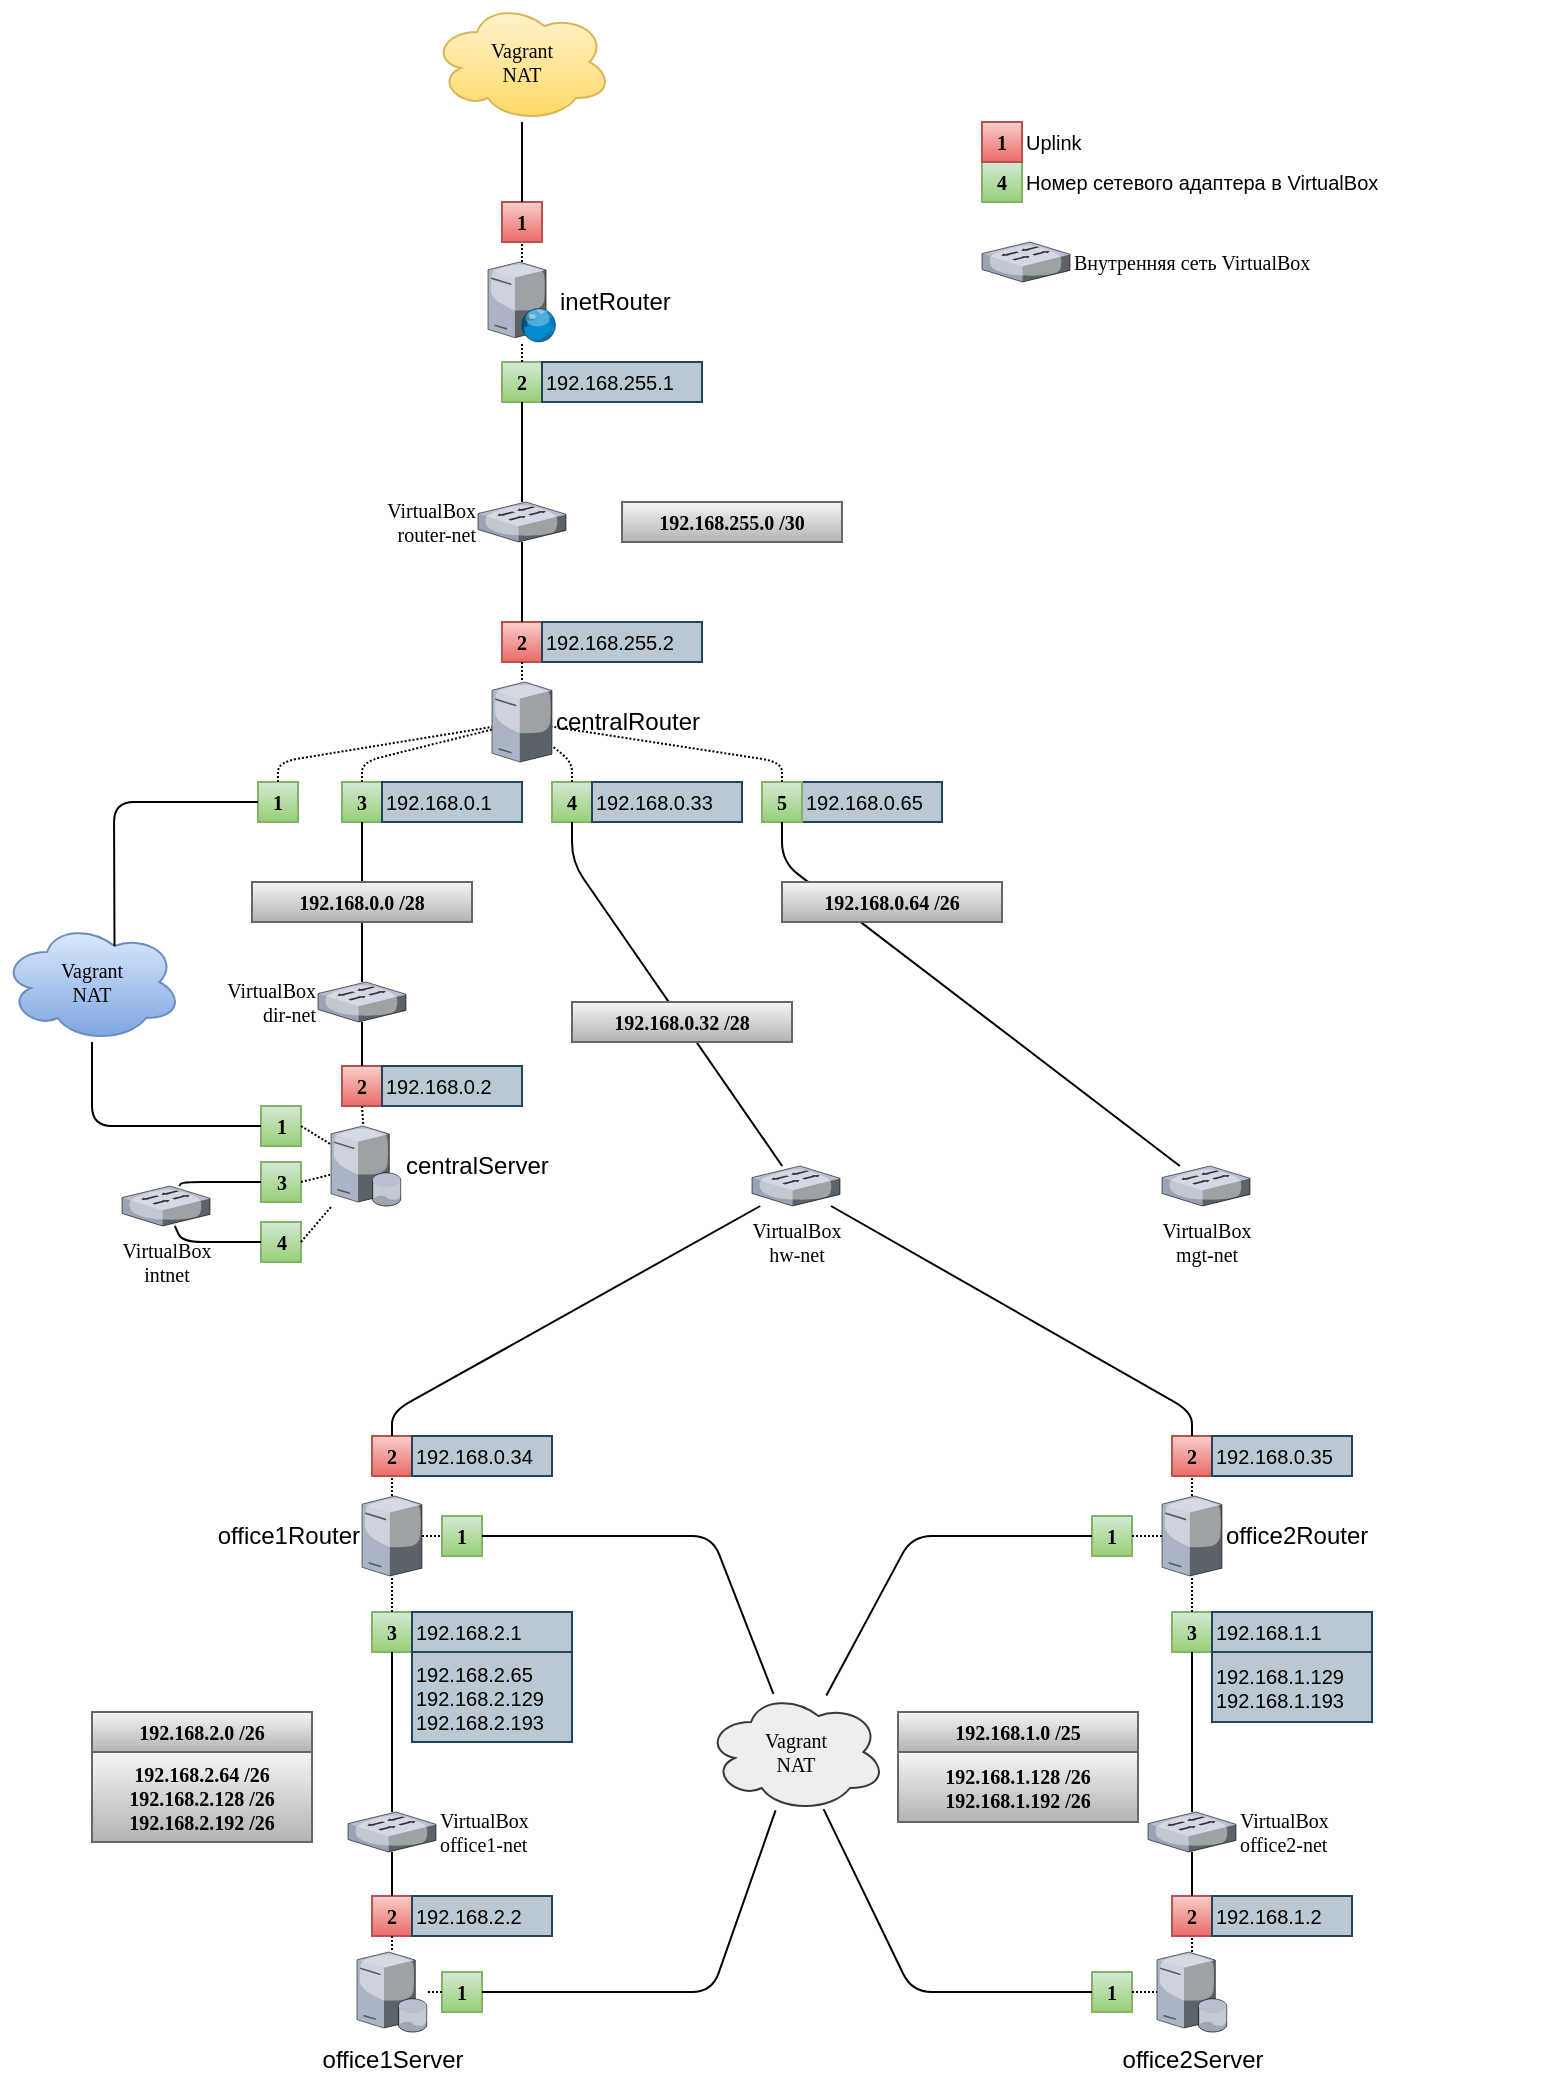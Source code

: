 <mxfile version="12.3.8" type="device" pages="1"><diagram name="Page-1" id="c37626ed-c26b-45fb-9056-f9ebc6bb27b6"><mxGraphModel dx="711" dy="427" grid="1" gridSize="10" guides="1" tooltips="1" connect="1" arrows="1" fold="1" page="1" pageScale="1" pageWidth="1100" pageHeight="850" background="#ffffff" math="0" shadow="0"><root><mxCell id="0"/><mxCell id="1" parent="0"/><mxCell id="TMG8NA0L2MhNO47dBVVJ-2" value="centralRouter" style="verticalLabelPosition=middle;aspect=fixed;html=1;verticalAlign=middle;strokeColor=none;align=left;outlineConnect=0;shape=mxgraph.citrix.tower_server;labelPosition=right;" parent="1" vertex="1"><mxGeometry x="355" y="360" width="30" height="40" as="geometry"/></mxCell><mxCell id="TMG8NA0L2MhNO47dBVVJ-4" value="inetRouter" style="verticalLabelPosition=middle;aspect=fixed;html=1;verticalAlign=middle;strokeColor=none;align=left;outlineConnect=0;shape=mxgraph.citrix.web_server;labelPosition=right;" parent="1" vertex="1"><mxGeometry x="353" y="150" width="34" height="40" as="geometry"/></mxCell><mxCell id="TMG8NA0L2MhNO47dBVVJ-5" value="centralServer" style="verticalLabelPosition=middle;aspect=fixed;html=1;verticalAlign=middle;strokeColor=none;align=left;outlineConnect=0;shape=mxgraph.citrix.database_server;labelPosition=right;" parent="1" vertex="1"><mxGeometry x="274.5" y="582" width="35" height="40" as="geometry"/></mxCell><mxCell id="TMG8NA0L2MhNO47dBVVJ-12" value="1" style="rounded=0;whiteSpace=wrap;html=1;fontFamily=Verdana;fontSize=10;fillColor=#f8cecc;strokeColor=#b85450;fontStyle=1;gradientColor=#ea6b66;" parent="1" vertex="1"><mxGeometry x="360" y="120" width="20" height="20" as="geometry"/></mxCell><mxCell id="TMG8NA0L2MhNO47dBVVJ-14" value="&lt;div&gt;VirtualBox&lt;/div&gt;&lt;div&gt;router-net&lt;/div&gt;" style="verticalLabelPosition=middle;aspect=fixed;html=1;verticalAlign=middle;strokeColor=none;align=right;outlineConnect=0;shape=mxgraph.citrix.switch;fontFamily=Verdana;fontSize=10;fontColor=#000000;labelPosition=left;" parent="1" vertex="1"><mxGeometry x="348" y="270" width="44" height="20" as="geometry"/></mxCell><mxCell id="TMG8NA0L2MhNO47dBVVJ-15" value="2" style="rounded=0;whiteSpace=wrap;html=1;fontFamily=Verdana;fontSize=10;fillColor=#d5e8d4;strokeColor=#82b366;fontStyle=1;gradientColor=#97d077;" parent="1" vertex="1"><mxGeometry x="360" y="200" width="20" height="20" as="geometry"/></mxCell><mxCell id="TMG8NA0L2MhNO47dBVVJ-17" value="" style="endArrow=none;html=1;fontFamily=Verdana;fontSize=10;fontColor=#FFFFFF;entryX=0.5;entryY=1;entryDx=0;entryDy=0;" parent="1" source="TMG8NA0L2MhNO47dBVVJ-14" target="TMG8NA0L2MhNO47dBVVJ-15" edge="1"><mxGeometry width="50" height="50" relative="1" as="geometry"><mxPoint x="480" y="290" as="sourcePoint"/><mxPoint x="530" y="240" as="targetPoint"/></mxGeometry></mxCell><mxCell id="TMG8NA0L2MhNO47dBVVJ-18" value="2" style="rounded=0;whiteSpace=wrap;html=1;fontFamily=Verdana;fontSize=10;fillColor=#f8cecc;strokeColor=#b85450;fontStyle=1;gradientColor=#ea6b66;" parent="1" vertex="1"><mxGeometry x="360" y="330" width="20" height="20" as="geometry"/></mxCell><mxCell id="TMG8NA0L2MhNO47dBVVJ-20" value="" style="endArrow=none;html=1;fontFamily=Verdana;fontSize=10;fontColor=#000000;exitX=0.5;exitY=0;exitDx=0;exitDy=0;" parent="1" source="TMG8NA0L2MhNO47dBVVJ-18" target="TMG8NA0L2MhNO47dBVVJ-14" edge="1"><mxGeometry width="50" height="50" relative="1" as="geometry"><mxPoint x="280" y="410" as="sourcePoint"/><mxPoint x="330" y="360" as="targetPoint"/></mxGeometry></mxCell><mxCell id="TMG8NA0L2MhNO47dBVVJ-21" value="Vagrant&lt;div&gt;NAT&lt;/div&gt;" style="ellipse;shape=cloud;whiteSpace=wrap;html=1;fontFamily=Verdana;fontSize=10;gradientColor=#ffd966;fillColor=#fff2cc;strokeColor=#d6b656;" parent="1" vertex="1"><mxGeometry x="325" y="20" width="90" height="60" as="geometry"/></mxCell><mxCell id="TMG8NA0L2MhNO47dBVVJ-22" value="" style="endArrow=none;html=1;fontFamily=Verdana;fontSize=10;fontColor=#000000;exitX=0.5;exitY=0;exitDx=0;exitDy=0;" parent="1" source="TMG8NA0L2MhNO47dBVVJ-12" target="TMG8NA0L2MhNO47dBVVJ-21" edge="1"><mxGeometry width="50" height="50" relative="1" as="geometry"><mxPoint x="480" y="80" as="sourcePoint"/><mxPoint x="530" y="30" as="targetPoint"/></mxGeometry></mxCell><mxCell id="TMG8NA0L2MhNO47dBVVJ-23" value="" style="endArrow=none;html=1;fontFamily=Verdana;fontSize=10;fontColor=#000000;entryX=0.5;entryY=1;entryDx=0;entryDy=0;dashed=1;dashPattern=1 1;" parent="1" source="TMG8NA0L2MhNO47dBVVJ-4" target="TMG8NA0L2MhNO47dBVVJ-12" edge="1"><mxGeometry width="50" height="50" relative="1" as="geometry"><mxPoint x="280" y="220" as="sourcePoint"/><mxPoint x="330" y="170" as="targetPoint"/></mxGeometry></mxCell><mxCell id="TMG8NA0L2MhNO47dBVVJ-24" value="" style="endArrow=none;html=1;fontFamily=Verdana;fontSize=10;fontColor=#000000;exitX=0.5;exitY=0;exitDx=0;exitDy=0;dashed=1;dashPattern=1 1;" parent="1" source="TMG8NA0L2MhNO47dBVVJ-15" target="TMG8NA0L2MhNO47dBVVJ-4" edge="1"><mxGeometry width="50" height="50" relative="1" as="geometry"><mxPoint x="280" y="230" as="sourcePoint"/><mxPoint x="330" y="180" as="targetPoint"/></mxGeometry></mxCell><mxCell id="TMG8NA0L2MhNO47dBVVJ-25" value="3" style="rounded=0;whiteSpace=wrap;html=1;fontFamily=Verdana;fontSize=10;fillColor=#d5e8d4;strokeColor=#82b366;fontStyle=1;gradientColor=#97d077;" parent="1" vertex="1"><mxGeometry x="280" y="410" width="20" height="20" as="geometry"/></mxCell><mxCell id="TMG8NA0L2MhNO47dBVVJ-27" value="&lt;div&gt;VirtualBox&lt;/div&gt;&lt;div&gt;dir-net&lt;/div&gt;" style="verticalLabelPosition=middle;aspect=fixed;html=1;verticalAlign=middle;strokeColor=none;align=right;outlineConnect=0;shape=mxgraph.citrix.switch;fontFamily=Verdana;fontSize=10;fontColor=#000000;labelPosition=left;" parent="1" vertex="1"><mxGeometry x="268" y="510" width="44" height="20" as="geometry"/></mxCell><mxCell id="TMG8NA0L2MhNO47dBVVJ-29" value="" style="endArrow=none;html=1;fontFamily=Verdana;fontSize=10;fontColor=#000000;entryX=0.5;entryY=1;entryDx=0;entryDy=0;" parent="1" source="TMG8NA0L2MhNO47dBVVJ-27" target="TMG8NA0L2MhNO47dBVVJ-25" edge="1"><mxGeometry width="50" height="50" relative="1" as="geometry"><mxPoint x="280" y="450" as="sourcePoint"/><mxPoint x="330" y="400" as="targetPoint"/><Array as="points"><mxPoint x="290" y="440"/></Array></mxGeometry></mxCell><mxCell id="TMG8NA0L2MhNO47dBVVJ-30" value="2" style="rounded=0;whiteSpace=wrap;html=1;fontFamily=Verdana;fontSize=10;fillColor=#f8cecc;strokeColor=#b85450;fontStyle=1;gradientColor=#ea6b66;" parent="1" vertex="1"><mxGeometry x="280" y="552" width="20" height="20" as="geometry"/></mxCell><mxCell id="TMG8NA0L2MhNO47dBVVJ-32" value="Vagrant&lt;div&gt;NAT&lt;/div&gt;" style="ellipse;shape=cloud;whiteSpace=wrap;html=1;fontFamily=Verdana;fontSize=10;gradientColor=#7ea6e0;fillColor=#dae8fc;strokeColor=#6c8ebf;" parent="1" vertex="1"><mxGeometry x="110" y="480" width="90" height="60" as="geometry"/></mxCell><mxCell id="TMG8NA0L2MhNO47dBVVJ-33" value="1" style="rounded=0;whiteSpace=wrap;html=1;fontFamily=Verdana;fontSize=10;fillColor=#d5e8d4;strokeColor=#82b366;fontStyle=1;gradientColor=#97d077;" parent="1" vertex="1"><mxGeometry x="238" y="410" width="20" height="20" as="geometry"/></mxCell><mxCell id="TMG8NA0L2MhNO47dBVVJ-34" value="" style="endArrow=none;html=1;fontFamily=Verdana;fontSize=10;fontColor=#000000;entryX=0;entryY=0.5;entryDx=0;entryDy=0;exitX=0.625;exitY=0.2;exitDx=0;exitDy=0;exitPerimeter=0;" parent="1" source="TMG8NA0L2MhNO47dBVVJ-32" target="TMG8NA0L2MhNO47dBVVJ-33" edge="1"><mxGeometry width="50" height="50" relative="1" as="geometry"><mxPoint x="230" y="310" as="sourcePoint"/><mxPoint x="280" y="260" as="targetPoint"/><Array as="points"><mxPoint x="166" y="420"/></Array></mxGeometry></mxCell><mxCell id="TMG8NA0L2MhNO47dBVVJ-35" value="4" style="rounded=0;whiteSpace=wrap;html=1;fontFamily=Verdana;fontSize=10;fillColor=#d5e8d4;strokeColor=#82b366;fontStyle=1;gradientColor=#97d077;" parent="1" vertex="1"><mxGeometry x="385" y="410" width="20" height="20" as="geometry"/></mxCell><mxCell id="TMG8NA0L2MhNO47dBVVJ-36" value="&lt;div&gt;VirtualBox&lt;/div&gt;&lt;div&gt;hw-net&lt;/div&gt;" style="verticalLabelPosition=bottom;aspect=fixed;html=1;verticalAlign=top;strokeColor=none;align=center;outlineConnect=0;shape=mxgraph.citrix.switch;fontFamily=Verdana;fontSize=10;fontColor=#000000;labelPosition=center;" parent="1" vertex="1"><mxGeometry x="485" y="602" width="44" height="20" as="geometry"/></mxCell><mxCell id="TMG8NA0L2MhNO47dBVVJ-38" value="" style="endArrow=none;dashed=1;html=1;fontFamily=Verdana;fontSize=10;fontColor=#000000;exitX=0.5;exitY=1;exitDx=0;exitDy=0;dashPattern=1 1;" parent="1" source="TMG8NA0L2MhNO47dBVVJ-18" target="TMG8NA0L2MhNO47dBVVJ-2" edge="1"><mxGeometry width="50" height="50" relative="1" as="geometry"><mxPoint x="480" y="310" as="sourcePoint"/><mxPoint x="530" y="260" as="targetPoint"/></mxGeometry></mxCell><mxCell id="TMG8NA0L2MhNO47dBVVJ-39" value="" style="endArrow=none;dashed=1;html=1;dashPattern=1 1;fontFamily=Verdana;fontSize=10;fontColor=#000000;exitX=0.5;exitY=0;exitDx=0;exitDy=0;" parent="1" source="TMG8NA0L2MhNO47dBVVJ-35" target="TMG8NA0L2MhNO47dBVVJ-2" edge="1"><mxGeometry width="50" height="50" relative="1" as="geometry"><mxPoint x="220" y="320" as="sourcePoint"/><mxPoint x="270" y="270" as="targetPoint"/><Array as="points"><mxPoint x="395" y="400"/></Array></mxGeometry></mxCell><mxCell id="TMG8NA0L2MhNO47dBVVJ-40" value="" style="endArrow=none;dashed=1;html=1;dashPattern=1 1;fontFamily=Verdana;fontSize=10;fontColor=#000000;exitX=0.5;exitY=0;exitDx=0;exitDy=0;" parent="1" source="TMG8NA0L2MhNO47dBVVJ-25" target="TMG8NA0L2MhNO47dBVVJ-2" edge="1"><mxGeometry width="50" height="50" relative="1" as="geometry"><mxPoint x="240" y="340" as="sourcePoint"/><mxPoint x="290" y="290" as="targetPoint"/><Array as="points"><mxPoint x="290" y="400"/></Array></mxGeometry></mxCell><mxCell id="TMG8NA0L2MhNO47dBVVJ-41" value="" style="endArrow=none;dashed=1;html=1;dashPattern=1 1;fontFamily=Verdana;fontSize=10;fontColor=#000000;exitX=0.5;exitY=0;exitDx=0;exitDy=0;" parent="1" source="TMG8NA0L2MhNO47dBVVJ-33" target="TMG8NA0L2MhNO47dBVVJ-2" edge="1"><mxGeometry width="50" height="50" relative="1" as="geometry"><mxPoint x="260" y="350" as="sourcePoint"/><mxPoint x="310" y="300" as="targetPoint"/><Array as="points"><mxPoint x="248" y="400"/></Array></mxGeometry></mxCell><mxCell id="TMG8NA0L2MhNO47dBVVJ-43" value="1" style="rounded=0;whiteSpace=wrap;html=1;fontFamily=Verdana;fontSize=10;fillColor=#d5e8d4;strokeColor=#82b366;fontStyle=1;gradientColor=#97d077;" parent="1" vertex="1"><mxGeometry x="239.5" y="572" width="20" height="20" as="geometry"/></mxCell><mxCell id="TMG8NA0L2MhNO47dBVVJ-44" value="" style="endArrow=none;html=1;fontFamily=Verdana;fontSize=10;fontColor=#000000;entryX=0;entryY=0.5;entryDx=0;entryDy=0;" parent="1" source="TMG8NA0L2MhNO47dBVVJ-32" target="TMG8NA0L2MhNO47dBVVJ-43" edge="1"><mxGeometry width="50" height="50" relative="1" as="geometry"><mxPoint x="118.75" y="580" as="sourcePoint"/><mxPoint x="370" y="520" as="targetPoint"/><Array as="points"><mxPoint x="155" y="582"/></Array></mxGeometry></mxCell><mxCell id="TMG8NA0L2MhNO47dBVVJ-45" value="" style="endArrow=none;html=1;fontFamily=Verdana;fontSize=10;fontColor=#000000;exitX=0.5;exitY=0;exitDx=0;exitDy=0;" parent="1" source="TMG8NA0L2MhNO47dBVVJ-30" target="TMG8NA0L2MhNO47dBVVJ-27" edge="1"><mxGeometry width="50" height="50" relative="1" as="geometry"><mxPoint x="317.5" y="640" as="sourcePoint"/><mxPoint x="367.5" y="590" as="targetPoint"/></mxGeometry></mxCell><mxCell id="TMG8NA0L2MhNO47dBVVJ-46" value="3" style="rounded=0;whiteSpace=wrap;html=1;fontFamily=Verdana;fontSize=10;fillColor=#d5e8d4;strokeColor=#82b366;fontStyle=1;gradientColor=#97d077;" parent="1" vertex="1"><mxGeometry x="239.5" y="600" width="20" height="20" as="geometry"/></mxCell><mxCell id="TMG8NA0L2MhNO47dBVVJ-47" value="4" style="rounded=0;whiteSpace=wrap;html=1;fontFamily=Verdana;fontSize=10;fillColor=#d5e8d4;strokeColor=#82b366;fontStyle=1;gradientColor=#97d077;" parent="1" vertex="1"><mxGeometry x="239.5" y="630" width="20" height="20" as="geometry"/></mxCell><mxCell id="TMG8NA0L2MhNO47dBVVJ-48" value="&lt;div&gt;VirtualBox&lt;/div&gt;&lt;div&gt;intnet&lt;/div&gt;" style="verticalLabelPosition=bottom;aspect=fixed;html=1;verticalAlign=top;strokeColor=none;align=center;outlineConnect=0;shape=mxgraph.citrix.switch;fontFamily=Verdana;fontSize=10;fontColor=#000000;labelPosition=center;" parent="1" vertex="1"><mxGeometry x="170" y="612" width="44" height="20" as="geometry"/></mxCell><mxCell id="TMG8NA0L2MhNO47dBVVJ-51" value="" style="endArrow=none;html=1;fontFamily=Verdana;fontSize=10;fontColor=#000000;dashed=1;dashPattern=1 1;exitX=1;exitY=0.5;exitDx=0;exitDy=0;" parent="1" source="TMG8NA0L2MhNO47dBVVJ-46" target="TMG8NA0L2MhNO47dBVVJ-5" edge="1"><mxGeometry width="50" height="50" relative="1" as="geometry"><mxPoint x="480" y="612" as="sourcePoint"/><mxPoint x="530" y="562" as="targetPoint"/></mxGeometry></mxCell><mxCell id="TMG8NA0L2MhNO47dBVVJ-52" value="" style="endArrow=none;dashed=1;html=1;dashPattern=1 1;fontFamily=Verdana;fontSize=10;fontColor=#000000;exitX=1;exitY=0.5;exitDx=0;exitDy=0;" parent="1" source="TMG8NA0L2MhNO47dBVVJ-47" target="TMG8NA0L2MhNO47dBVVJ-5" edge="1"><mxGeometry width="50" height="50" relative="1" as="geometry"><mxPoint x="410" y="662" as="sourcePoint"/><mxPoint x="460" y="612" as="targetPoint"/></mxGeometry></mxCell><mxCell id="TMG8NA0L2MhNO47dBVVJ-53" value="" style="endArrow=none;dashed=1;html=1;dashPattern=1 1;fontFamily=Verdana;fontSize=10;fontColor=#000000;exitX=1;exitY=0.5;exitDx=0;exitDy=0;" parent="1" source="TMG8NA0L2MhNO47dBVVJ-43" target="TMG8NA0L2MhNO47dBVVJ-5" edge="1"><mxGeometry width="50" height="50" relative="1" as="geometry"><mxPoint x="360" y="582" as="sourcePoint"/><mxPoint x="410" y="532" as="targetPoint"/></mxGeometry></mxCell><mxCell id="TMG8NA0L2MhNO47dBVVJ-54" value="" style="endArrow=none;dashed=1;html=1;dashPattern=1 1;fontFamily=Verdana;fontSize=10;fontColor=#000000;exitX=0.5;exitY=1;exitDx=0;exitDy=0;" parent="1" source="TMG8NA0L2MhNO47dBVVJ-30" target="TMG8NA0L2MhNO47dBVVJ-5" edge="1"><mxGeometry width="50" height="50" relative="1" as="geometry"><mxPoint x="360" y="572" as="sourcePoint"/><mxPoint x="410" y="522" as="targetPoint"/></mxGeometry></mxCell><mxCell id="vB9rNRKVi-I6pKqvipb3-2" value="office1Router" style="verticalLabelPosition=middle;aspect=fixed;html=1;verticalAlign=middle;strokeColor=none;align=right;outlineConnect=0;shape=mxgraph.citrix.tower_server;labelPosition=left;" parent="1" vertex="1"><mxGeometry x="290" y="767" width="30" height="40" as="geometry"/></mxCell><mxCell id="vB9rNRKVi-I6pKqvipb3-3" value="office2Router" style="verticalLabelPosition=middle;aspect=fixed;html=1;verticalAlign=middle;strokeColor=none;align=left;outlineConnect=0;shape=mxgraph.citrix.tower_server;labelPosition=right;" parent="1" vertex="1"><mxGeometry x="690" y="767" width="30" height="40" as="geometry"/></mxCell><mxCell id="vB9rNRKVi-I6pKqvipb3-6" value="2" style="rounded=0;whiteSpace=wrap;html=1;fontFamily=Verdana;fontSize=10;fillColor=#f8cecc;strokeColor=#b85450;fontStyle=1;gradientColor=#ea6b66;" parent="1" vertex="1"><mxGeometry x="295" y="737" width="20" height="20" as="geometry"/></mxCell><mxCell id="vB9rNRKVi-I6pKqvipb3-7" value="2" style="rounded=0;whiteSpace=wrap;html=1;fontFamily=Verdana;fontSize=10;fillColor=#f8cecc;strokeColor=#b85450;fontStyle=1;gradientColor=#ea6b66;" parent="1" vertex="1"><mxGeometry x="695" y="737" width="20" height="20" as="geometry"/></mxCell><mxCell id="vB9rNRKVi-I6pKqvipb3-8" value="" style="endArrow=none;html=1;exitX=0.5;exitY=0;exitDx=0;exitDy=0;" parent="1" source="vB9rNRKVi-I6pKqvipb3-6" target="TMG8NA0L2MhNO47dBVVJ-36" edge="1"><mxGeometry width="50" height="50" relative="1" as="geometry"><mxPoint x="342" y="747" as="sourcePoint"/><mxPoint x="482" y="706.072" as="targetPoint"/><Array as="points"><mxPoint x="305" y="725"/></Array></mxGeometry></mxCell><mxCell id="vB9rNRKVi-I6pKqvipb3-10" value="3" style="rounded=0;whiteSpace=wrap;html=1;fontFamily=Verdana;fontSize=10;fillColor=#d5e8d4;strokeColor=#82b366;fontStyle=1;gradientColor=#97d077;" parent="1" vertex="1"><mxGeometry x="295" y="825" width="20" height="20" as="geometry"/></mxCell><mxCell id="vB9rNRKVi-I6pKqvipb3-11" value="3" style="rounded=0;whiteSpace=wrap;html=1;fontFamily=Verdana;fontSize=10;fillColor=#d5e8d4;strokeColor=#82b366;fontStyle=1;gradientColor=#97d077;" parent="1" vertex="1"><mxGeometry x="695" y="825" width="20" height="20" as="geometry"/></mxCell><mxCell id="vB9rNRKVi-I6pKqvipb3-12" value="&lt;div&gt;VirtualBox&lt;/div&gt;&lt;div&gt;office1-net&lt;/div&gt;" style="verticalLabelPosition=middle;aspect=fixed;html=1;verticalAlign=middle;strokeColor=none;align=left;outlineConnect=0;shape=mxgraph.citrix.switch;fontFamily=Verdana;fontSize=10;fontColor=#000000;labelPosition=right;" parent="1" vertex="1"><mxGeometry x="283" y="925" width="44" height="20" as="geometry"/></mxCell><mxCell id="vB9rNRKVi-I6pKqvipb3-14" value="&lt;div&gt;VirtualBox&lt;/div&gt;&lt;div&gt;office2-net&lt;/div&gt;" style="verticalLabelPosition=middle;aspect=fixed;html=1;verticalAlign=middle;strokeColor=none;align=left;outlineConnect=0;shape=mxgraph.citrix.switch;fontFamily=Verdana;fontSize=10;fontColor=#000000;labelPosition=right;" parent="1" vertex="1"><mxGeometry x="683" y="925" width="44" height="20" as="geometry"/></mxCell><mxCell id="vB9rNRKVi-I6pKqvipb3-15" value="office2Server" style="verticalLabelPosition=bottom;aspect=fixed;html=1;verticalAlign=top;strokeColor=none;align=center;outlineConnect=0;shape=mxgraph.citrix.database_server;labelPosition=center;" parent="1" vertex="1"><mxGeometry x="687.5" y="995" width="35" height="40" as="geometry"/></mxCell><mxCell id="vB9rNRKVi-I6pKqvipb3-16" value="office1Server" style="verticalLabelPosition=bottom;aspect=fixed;html=1;verticalAlign=top;strokeColor=none;align=center;outlineConnect=0;shape=mxgraph.citrix.database_server;labelPosition=center;" parent="1" vertex="1"><mxGeometry x="287.5" y="995" width="35" height="40" as="geometry"/></mxCell><mxCell id="vB9rNRKVi-I6pKqvipb3-17" value="2" style="rounded=0;whiteSpace=wrap;html=1;fontFamily=Verdana;fontSize=10;fillColor=#f8cecc;strokeColor=#b85450;fontStyle=1;gradientColor=#ea6b66;" parent="1" vertex="1"><mxGeometry x="295" y="967" width="20" height="20" as="geometry"/></mxCell><mxCell id="vB9rNRKVi-I6pKqvipb3-18" value="2" style="rounded=0;whiteSpace=wrap;html=1;fontFamily=Verdana;fontSize=10;fillColor=#f8cecc;strokeColor=#b85450;fontStyle=1;gradientColor=#ea6b66;" parent="1" vertex="1"><mxGeometry x="695" y="967" width="20" height="20" as="geometry"/></mxCell><mxCell id="vB9rNRKVi-I6pKqvipb3-19" value="" style="endArrow=none;html=1;entryX=0.5;entryY=1;entryDx=0;entryDy=0;" parent="1" source="vB9rNRKVi-I6pKqvipb3-12" target="vB9rNRKVi-I6pKqvipb3-10" edge="1"><mxGeometry width="50" height="50" relative="1" as="geometry"><mxPoint x="322" y="857" as="sourcePoint"/><mxPoint x="372" y="807" as="targetPoint"/></mxGeometry></mxCell><mxCell id="vB9rNRKVi-I6pKqvipb3-20" value="" style="endArrow=none;html=1;entryX=0.5;entryY=0;entryDx=0;entryDy=0;" parent="1" source="vB9rNRKVi-I6pKqvipb3-12" target="vB9rNRKVi-I6pKqvipb3-17" edge="1"><mxGeometry width="50" height="50" relative="1" as="geometry"><mxPoint x="302" y="897" as="sourcePoint"/><mxPoint x="352" y="847" as="targetPoint"/></mxGeometry></mxCell><mxCell id="vB9rNRKVi-I6pKqvipb3-21" value="" style="endArrow=none;html=1;entryX=0.5;entryY=1;entryDx=0;entryDy=0;" parent="1" source="vB9rNRKVi-I6pKqvipb3-14" target="vB9rNRKVi-I6pKqvipb3-11" edge="1"><mxGeometry width="50" height="50" relative="1" as="geometry"><mxPoint x="512" y="867" as="sourcePoint"/><mxPoint x="562" y="817" as="targetPoint"/></mxGeometry></mxCell><mxCell id="vB9rNRKVi-I6pKqvipb3-22" value="" style="endArrow=none;html=1;entryX=0.5;entryY=0;entryDx=0;entryDy=0;" parent="1" source="vB9rNRKVi-I6pKqvipb3-14" target="vB9rNRKVi-I6pKqvipb3-18" edge="1"><mxGeometry width="50" height="50" relative="1" as="geometry"><mxPoint x="522" y="867" as="sourcePoint"/><mxPoint x="572" y="817" as="targetPoint"/></mxGeometry></mxCell><mxCell id="vB9rNRKVi-I6pKqvipb3-23" value="" style="endArrow=none;html=1;dashed=1;dashPattern=1 1;exitX=0.5;exitY=1;exitDx=0;exitDy=0;" parent="1" source="vB9rNRKVi-I6pKqvipb3-17" target="vB9rNRKVi-I6pKqvipb3-16" edge="1"><mxGeometry width="50" height="50" relative="1" as="geometry"><mxPoint x="312" y="757" as="sourcePoint"/><mxPoint x="362" y="707" as="targetPoint"/></mxGeometry></mxCell><mxCell id="vB9rNRKVi-I6pKqvipb3-24" value="" style="endArrow=none;dashed=1;html=1;dashPattern=1 1;entryX=0.5;entryY=1;entryDx=0;entryDy=0;" parent="1" source="vB9rNRKVi-I6pKqvipb3-15" target="vB9rNRKVi-I6pKqvipb3-18" edge="1"><mxGeometry width="50" height="50" relative="1" as="geometry"><mxPoint x="512" y="867" as="sourcePoint"/><mxPoint x="562" y="817" as="targetPoint"/></mxGeometry></mxCell><mxCell id="vB9rNRKVi-I6pKqvipb3-25" value="" style="endArrow=none;dashed=1;html=1;dashPattern=1 1;entryX=0.5;entryY=1;entryDx=0;entryDy=0;" parent="1" source="vB9rNRKVi-I6pKqvipb3-2" target="vB9rNRKVi-I6pKqvipb3-6" edge="1"><mxGeometry width="50" height="50" relative="1" as="geometry"><mxPoint x="302" y="767" as="sourcePoint"/><mxPoint x="352" y="717" as="targetPoint"/></mxGeometry></mxCell><mxCell id="vB9rNRKVi-I6pKqvipb3-26" value="" style="endArrow=none;dashed=1;html=1;dashPattern=1 1;exitX=0.5;exitY=0;exitDx=0;exitDy=0;" parent="1" source="vB9rNRKVi-I6pKqvipb3-10" target="vB9rNRKVi-I6pKqvipb3-2" edge="1"><mxGeometry width="50" height="50" relative="1" as="geometry"><mxPoint x="282" y="767" as="sourcePoint"/><mxPoint x="332" y="717" as="targetPoint"/></mxGeometry></mxCell><mxCell id="vB9rNRKVi-I6pKqvipb3-27" value="" style="endArrow=none;dashed=1;html=1;dashPattern=1 1;exitX=0.5;exitY=0;exitDx=0;exitDy=0;" parent="1" source="vB9rNRKVi-I6pKqvipb3-11" target="vB9rNRKVi-I6pKqvipb3-3" edge="1"><mxGeometry width="50" height="50" relative="1" as="geometry"><mxPoint x="512" y="877" as="sourcePoint"/><mxPoint x="562" y="827" as="targetPoint"/></mxGeometry></mxCell><mxCell id="vB9rNRKVi-I6pKqvipb3-28" value="" style="endArrow=none;dashed=1;html=1;dashPattern=1 1;entryX=0.5;entryY=1;entryDx=0;entryDy=0;" parent="1" source="vB9rNRKVi-I6pKqvipb3-3" target="vB9rNRKVi-I6pKqvipb3-7" edge="1"><mxGeometry width="50" height="50" relative="1" as="geometry"><mxPoint x="522" y="817" as="sourcePoint"/><mxPoint x="572" y="767" as="targetPoint"/></mxGeometry></mxCell><mxCell id="vB9rNRKVi-I6pKqvipb3-29" value="Vagrant&lt;br&gt;&lt;div&gt;NAT&lt;/div&gt;" style="ellipse;shape=cloud;whiteSpace=wrap;html=1;fontFamily=Verdana;fontSize=10;fillColor=#eeeeee;strokeColor=#36393d;" parent="1" vertex="1"><mxGeometry x="462" y="865" width="90" height="60" as="geometry"/></mxCell><mxCell id="vB9rNRKVi-I6pKqvipb3-34" value="1" style="rounded=0;whiteSpace=wrap;html=1;fontFamily=Verdana;fontSize=10;fillColor=#d5e8d4;strokeColor=#82b366;fontStyle=1;gradientColor=#97d077;" parent="1" vertex="1"><mxGeometry x="330" y="777" width="20" height="20" as="geometry"/></mxCell><mxCell id="vB9rNRKVi-I6pKqvipb3-35" value="1" style="rounded=0;whiteSpace=wrap;html=1;fontFamily=Verdana;fontSize=10;fillColor=#d5e8d4;strokeColor=#82b366;fontStyle=1;gradientColor=#97d077;" parent="1" vertex="1"><mxGeometry x="655" y="777" width="20" height="20" as="geometry"/></mxCell><mxCell id="vB9rNRKVi-I6pKqvipb3-37" value="1" style="rounded=0;whiteSpace=wrap;html=1;fontFamily=Verdana;fontSize=10;fillColor=#d5e8d4;strokeColor=#82b366;fontStyle=1;gradientColor=#97d077;" parent="1" vertex="1"><mxGeometry x="330" y="1005" width="20" height="20" as="geometry"/></mxCell><mxCell id="vB9rNRKVi-I6pKqvipb3-38" value="1" style="rounded=0;whiteSpace=wrap;html=1;fontFamily=Verdana;fontSize=10;fillColor=#d5e8d4;strokeColor=#82b366;fontStyle=1;gradientColor=#97d077;" parent="1" vertex="1"><mxGeometry x="655" y="1005" width="20" height="20" as="geometry"/></mxCell><mxCell id="vB9rNRKVi-I6pKqvipb3-39" value="" style="endArrow=none;html=1;exitX=1;exitY=0.5;exitDx=0;exitDy=0;" parent="1" source="vB9rNRKVi-I6pKqvipb3-34" target="vB9rNRKVi-I6pKqvipb3-29" edge="1"><mxGeometry width="50" height="50" relative="1" as="geometry"><mxPoint x="485" y="805" as="sourcePoint"/><mxPoint x="535" y="755" as="targetPoint"/><Array as="points"><mxPoint x="465" y="787"/></Array></mxGeometry></mxCell><mxCell id="vB9rNRKVi-I6pKqvipb3-40" value="" style="endArrow=none;html=1;entryX=0;entryY=0.5;entryDx=0;entryDy=0;" parent="1" source="vB9rNRKVi-I6pKqvipb3-29" target="vB9rNRKVi-I6pKqvipb3-35" edge="1"><mxGeometry width="50" height="50" relative="1" as="geometry"><mxPoint x="475" y="765" as="sourcePoint"/><mxPoint x="525" y="715" as="targetPoint"/><Array as="points"><mxPoint x="565" y="787"/></Array></mxGeometry></mxCell><mxCell id="vB9rNRKVi-I6pKqvipb3-41" value="" style="endArrow=none;html=1;exitX=1;exitY=0.5;exitDx=0;exitDy=0;" parent="1" source="vB9rNRKVi-I6pKqvipb3-37" target="vB9rNRKVi-I6pKqvipb3-29" edge="1"><mxGeometry width="50" height="50" relative="1" as="geometry"><mxPoint x="495" y="785" as="sourcePoint"/><mxPoint x="545" y="735" as="targetPoint"/><Array as="points"><mxPoint x="465" y="1015"/></Array></mxGeometry></mxCell><mxCell id="vB9rNRKVi-I6pKqvipb3-42" value="" style="endArrow=none;html=1;exitX=0;exitY=0.5;exitDx=0;exitDy=0;" parent="1" source="vB9rNRKVi-I6pKqvipb3-38" target="vB9rNRKVi-I6pKqvipb3-29" edge="1"><mxGeometry width="50" height="50" relative="1" as="geometry"><mxPoint x="505" y="985" as="sourcePoint"/><mxPoint x="555" y="935" as="targetPoint"/><Array as="points"><mxPoint x="565" y="1015"/></Array></mxGeometry></mxCell><mxCell id="vB9rNRKVi-I6pKqvipb3-43" value="" style="endArrow=none;dashed=1;html=1;dashPattern=1 1;entryX=0;entryY=0.5;entryDx=0;entryDy=0;" parent="1" source="vB9rNRKVi-I6pKqvipb3-2" target="vB9rNRKVi-I6pKqvipb3-34" edge="1"><mxGeometry width="50" height="50" relative="1" as="geometry"><mxPoint x="255" y="725" as="sourcePoint"/><mxPoint x="305" y="675" as="targetPoint"/></mxGeometry></mxCell><mxCell id="vB9rNRKVi-I6pKqvipb3-44" value="" style="endArrow=none;dashed=1;html=1;dashPattern=1 1;entryX=1;entryY=0.5;entryDx=0;entryDy=0;" parent="1" source="vB9rNRKVi-I6pKqvipb3-3" target="vB9rNRKVi-I6pKqvipb3-35" edge="1"><mxGeometry width="50" height="50" relative="1" as="geometry"><mxPoint x="315" y="735" as="sourcePoint"/><mxPoint x="365" y="685" as="targetPoint"/></mxGeometry></mxCell><mxCell id="vB9rNRKVi-I6pKqvipb3-46" value="" style="endArrow=none;dashed=1;html=1;dashPattern=1 1;exitX=1;exitY=0.5;exitDx=0;exitDy=0;" parent="1" source="vB9rNRKVi-I6pKqvipb3-38" target="vB9rNRKVi-I6pKqvipb3-15" edge="1"><mxGeometry width="50" height="50" relative="1" as="geometry"><mxPoint x="5" y="1065" as="sourcePoint"/><mxPoint x="55" y="1015" as="targetPoint"/></mxGeometry></mxCell><mxCell id="vB9rNRKVi-I6pKqvipb3-47" value="" style="endArrow=none;dashed=1;html=1;dashPattern=1 1;exitX=0;exitY=0.5;exitDx=0;exitDy=0;" parent="1" source="vB9rNRKVi-I6pKqvipb3-37" target="vB9rNRKVi-I6pKqvipb3-16" edge="1"><mxGeometry width="50" height="50" relative="1" as="geometry"><mxPoint x="305" y="755" as="sourcePoint"/><mxPoint x="355" y="705" as="targetPoint"/></mxGeometry></mxCell><mxCell id="dJXGeFQNO2qQ94V0Q5HH-1" value="4" style="rounded=0;whiteSpace=wrap;html=1;fontFamily=Verdana;fontSize=10;fillColor=#d5e8d4;strokeColor=#82b366;fontStyle=1;gradientColor=#97d077;" vertex="1" parent="1"><mxGeometry x="600" y="100" width="20" height="20" as="geometry"/></mxCell><mxCell id="dJXGeFQNO2qQ94V0Q5HH-2" value="Номер сетевого адаптера в VirtualBox" style="text;html=1;strokeColor=none;fillColor=none;align=left;verticalAlign=middle;whiteSpace=wrap;rounded=0;fontSize=10;" vertex="1" parent="1"><mxGeometry x="620" y="100" width="260" height="20" as="geometry"/></mxCell><mxCell id="dJXGeFQNO2qQ94V0Q5HH-3" value="1" style="rounded=0;whiteSpace=wrap;html=1;fontFamily=Verdana;fontSize=10;fillColor=#f8cecc;strokeColor=#b85450;fontStyle=1;gradientColor=#ea6b66;" vertex="1" parent="1"><mxGeometry x="600" y="80" width="20" height="20" as="geometry"/></mxCell><mxCell id="dJXGeFQNO2qQ94V0Q5HH-4" value="Uplink" style="text;html=1;strokeColor=none;fillColor=none;align=left;verticalAlign=middle;whiteSpace=wrap;rounded=0;fontSize=10;" vertex="1" parent="1"><mxGeometry x="620" y="80" width="260" height="20" as="geometry"/></mxCell><mxCell id="dJXGeFQNO2qQ94V0Q5HH-5" value="192.168.2.0 /26" style="rounded=0;whiteSpace=wrap;html=1;fontFamily=Verdana;fontSize=10;fillColor=#f5f5f5;strokeColor=#666666;fontStyle=1;gradientColor=#b3b3b3;" vertex="1" parent="1"><mxGeometry x="155" y="875" width="110" height="20" as="geometry"/></mxCell><mxCell id="dJXGeFQNO2qQ94V0Q5HH-6" value="&lt;div&gt;192.168.2.64 /26&lt;/div&gt;&lt;div&gt;192.168.2.128 /26&lt;/div&gt;&lt;div&gt;192.168.2.192 /26&lt;/div&gt;" style="rounded=0;whiteSpace=wrap;html=1;fontFamily=Verdana;fontSize=10;fillColor=#f5f5f5;strokeColor=#666666;fontStyle=1;gradientColor=#b3b3b3;align=center;" vertex="1" parent="1"><mxGeometry x="155" y="895" width="110" height="45" as="geometry"/></mxCell><mxCell id="dJXGeFQNO2qQ94V0Q5HH-8" value="192.168.1.0 /25" style="rounded=0;whiteSpace=wrap;html=1;fontFamily=Verdana;fontSize=10;fillColor=#f5f5f5;strokeColor=#666666;fontStyle=1;align=center;gradientColor=#b3b3b3;" vertex="1" parent="1"><mxGeometry x="558" y="875" width="120" height="20" as="geometry"/></mxCell><mxCell id="dJXGeFQNO2qQ94V0Q5HH-9" value="&lt;div&gt;192.168.1.128 /26&lt;/div&gt;&lt;div&gt;192.168.1.192 /26&lt;/div&gt;" style="rounded=0;whiteSpace=wrap;html=1;fontFamily=Verdana;fontSize=10;fillColor=#f5f5f5;strokeColor=#666666;fontStyle=1;gradientColor=#b3b3b3;" vertex="1" parent="1"><mxGeometry x="558" y="895" width="120" height="35" as="geometry"/></mxCell><mxCell id="dJXGeFQNO2qQ94V0Q5HH-12" value="192.168.0.0 /28" style="rounded=0;whiteSpace=wrap;html=1;fontFamily=Verdana;fontSize=10;fillColor=#f5f5f5;strokeColor=#666666;fontStyle=1;align=center;gradientColor=#b3b3b3;" vertex="1" parent="1"><mxGeometry x="235" y="460" width="110" height="20" as="geometry"/></mxCell><mxCell id="dJXGeFQNO2qQ94V0Q5HH-15" value="192.168.255.0 /30" style="rounded=0;whiteSpace=wrap;html=1;fontFamily=Verdana;fontSize=10;fillColor=#f5f5f5;strokeColor=#666666;fontStyle=1;align=center;gradientColor=#b3b3b3;" vertex="1" parent="1"><mxGeometry x="420" y="270" width="110" height="20" as="geometry"/></mxCell><mxCell id="dJXGeFQNO2qQ94V0Q5HH-17" value="192.168.255.2" style="text;html=1;strokeColor=#23445d;fillColor=#bac8d3;align=left;verticalAlign=middle;whiteSpace=wrap;rounded=0;fontSize=10;labelBackgroundColor=none;" vertex="1" parent="1"><mxGeometry x="380" y="330" width="80" height="20" as="geometry"/></mxCell><mxCell id="dJXGeFQNO2qQ94V0Q5HH-18" value="192.168.0.1" style="text;html=1;strokeColor=#23445d;fillColor=#bac8d3;align=left;verticalAlign=middle;whiteSpace=wrap;rounded=0;fontSize=10;labelBackgroundColor=none;" vertex="1" parent="1"><mxGeometry x="300" y="410" width="70" height="20" as="geometry"/></mxCell><mxCell id="dJXGeFQNO2qQ94V0Q5HH-20" value="192.168.0.33" style="text;html=1;strokeColor=#23445d;fillColor=#bac8d3;align=left;verticalAlign=middle;whiteSpace=wrap;rounded=0;fontSize=10;labelBackgroundColor=none;" vertex="1" parent="1"><mxGeometry x="405" y="410" width="75" height="20" as="geometry"/></mxCell><mxCell id="dJXGeFQNO2qQ94V0Q5HH-21" value="192.168.0.65" style="text;html=1;strokeColor=#23445d;fillColor=#bac8d3;align=left;verticalAlign=middle;whiteSpace=wrap;rounded=0;fontSize=10;" vertex="1" parent="1"><mxGeometry x="510" y="410" width="70" height="20" as="geometry"/></mxCell><mxCell id="dJXGeFQNO2qQ94V0Q5HH-16" value="192.168.255.1" style="text;html=1;strokeColor=#23445d;fillColor=#bac8d3;align=left;verticalAlign=middle;whiteSpace=wrap;rounded=0;fontSize=10;labelBackgroundColor=none;" vertex="1" parent="1"><mxGeometry x="380" y="200" width="80" height="20" as="geometry"/></mxCell><mxCell id="dJXGeFQNO2qQ94V0Q5HH-22" value="5" style="rounded=0;whiteSpace=wrap;html=1;fontFamily=Verdana;fontSize=10;fillColor=#d5e8d4;strokeColor=#82b366;fontStyle=1;gradientColor=#97d077;" vertex="1" parent="1"><mxGeometry x="490" y="410" width="20" height="20" as="geometry"/></mxCell><mxCell id="dJXGeFQNO2qQ94V0Q5HH-24" value="" style="endArrow=none;dashed=1;html=1;dashPattern=1 1;fontSize=10;fontColor=#3333FF;exitX=0.5;exitY=0;exitDx=0;exitDy=0;" edge="1" parent="1" source="dJXGeFQNO2qQ94V0Q5HH-22" target="TMG8NA0L2MhNO47dBVVJ-2"><mxGeometry width="50" height="50" relative="1" as="geometry"><mxPoint x="520" y="310" as="sourcePoint"/><mxPoint x="570" y="260" as="targetPoint"/><Array as="points"><mxPoint x="500" y="400"/></Array></mxGeometry></mxCell><mxCell id="dJXGeFQNO2qQ94V0Q5HH-26" value="192.168.0.2" style="text;html=1;strokeColor=#23445d;fillColor=#bac8d3;align=left;verticalAlign=middle;whiteSpace=wrap;rounded=0;fontSize=10;labelBackgroundColor=none;" vertex="1" parent="1"><mxGeometry x="300" y="552" width="70" height="20" as="geometry"/></mxCell><mxCell id="dJXGeFQNO2qQ94V0Q5HH-27" value="&lt;div&gt;VirtualBox&lt;/div&gt;&lt;div&gt;mgt-net&lt;/div&gt;" style="verticalLabelPosition=bottom;aspect=fixed;html=1;verticalAlign=top;strokeColor=none;align=center;outlineConnect=0;shape=mxgraph.citrix.switch;fontFamily=Verdana;fontSize=10;fontColor=#000000;labelPosition=center;" vertex="1" parent="1"><mxGeometry x="690" y="602" width="44" height="20" as="geometry"/></mxCell><mxCell id="dJXGeFQNO2qQ94V0Q5HH-28" value="" style="endArrow=none;html=1;fontSize=10;fontColor=#FFFFFF;exitX=0.5;exitY=1;exitDx=0;exitDy=0;" edge="1" parent="1" source="dJXGeFQNO2qQ94V0Q5HH-22" target="dJXGeFQNO2qQ94V0Q5HH-27"><mxGeometry width="50" height="50" relative="1" as="geometry"><mxPoint x="650" y="410" as="sourcePoint"/><mxPoint x="700" y="360" as="targetPoint"/><Array as="points"><mxPoint x="500" y="450"/></Array></mxGeometry></mxCell><mxCell id="dJXGeFQNO2qQ94V0Q5HH-14" value="192.168.0.64 /26" style="rounded=0;whiteSpace=wrap;html=1;fontFamily=Verdana;fontSize=10;fillColor=#f5f5f5;strokeColor=#666666;fontStyle=1;align=center;gradientColor=#b3b3b3;" vertex="1" parent="1"><mxGeometry x="500" y="460" width="110" height="20" as="geometry"/></mxCell><mxCell id="dJXGeFQNO2qQ94V0Q5HH-29" value="192.168.0.34" style="text;html=1;strokeColor=#23445d;fillColor=#bac8d3;align=left;verticalAlign=middle;whiteSpace=wrap;rounded=0;fontSize=10;labelBackgroundColor=none;" vertex="1" parent="1"><mxGeometry x="315" y="737" width="70" height="20" as="geometry"/></mxCell><mxCell id="dJXGeFQNO2qQ94V0Q5HH-30" value="192.168.0.35" style="text;html=1;strokeColor=#23445d;fillColor=#bac8d3;align=left;verticalAlign=middle;whiteSpace=wrap;rounded=0;fontSize=10;labelBackgroundColor=none;" vertex="1" parent="1"><mxGeometry x="715" y="737" width="70" height="20" as="geometry"/></mxCell><mxCell id="dJXGeFQNO2qQ94V0Q5HH-31" value="192.168.2.1" style="text;html=1;strokeColor=#23445d;fillColor=#bac8d3;align=left;verticalAlign=middle;whiteSpace=wrap;rounded=0;fontSize=10;labelBackgroundColor=none;" vertex="1" parent="1"><mxGeometry x="315" y="825" width="80" height="20" as="geometry"/></mxCell><mxCell id="dJXGeFQNO2qQ94V0Q5HH-32" value="192.168.2.2" style="text;html=1;strokeColor=#23445d;fillColor=#bac8d3;align=left;verticalAlign=middle;whiteSpace=wrap;rounded=0;fontSize=10;labelBackgroundColor=none;" vertex="1" parent="1"><mxGeometry x="315" y="967" width="70" height="20" as="geometry"/></mxCell><mxCell id="dJXGeFQNO2qQ94V0Q5HH-34" value="192.168.1.1" style="text;html=1;strokeColor=#23445d;fillColor=#bac8d3;align=left;verticalAlign=middle;whiteSpace=wrap;rounded=0;fontSize=10;labelBackgroundColor=none;" vertex="1" parent="1"><mxGeometry x="715" y="825" width="80" height="20" as="geometry"/></mxCell><mxCell id="dJXGeFQNO2qQ94V0Q5HH-35" value="192.168.1.2" style="text;html=1;strokeColor=#23445d;fillColor=#bac8d3;align=left;verticalAlign=middle;whiteSpace=wrap;rounded=0;fontSize=10;labelBackgroundColor=none;" vertex="1" parent="1"><mxGeometry x="715" y="967" width="70" height="20" as="geometry"/></mxCell><mxCell id="dJXGeFQNO2qQ94V0Q5HH-37" value="&lt;div&gt;192.168.1.129&lt;/div&gt;&lt;div&gt;192.168.1.193&lt;/div&gt;" style="text;html=1;strokeColor=#23445d;fillColor=#bac8d3;align=left;verticalAlign=middle;whiteSpace=wrap;rounded=0;fontSize=10;labelBackgroundColor=none;" vertex="1" parent="1"><mxGeometry x="715" y="845" width="80" height="35" as="geometry"/></mxCell><mxCell id="dJXGeFQNO2qQ94V0Q5HH-38" value="&lt;div&gt;192.168.2.65&lt;/div&gt;&lt;div&gt;192.168.2.129&lt;/div&gt;&lt;div&gt;192.168.2.193&lt;/div&gt;" style="text;html=1;strokeColor=#23445d;fillColor=#bac8d3;align=left;verticalAlign=middle;whiteSpace=wrap;rounded=0;fontSize=10;labelBackgroundColor=none;" vertex="1" parent="1"><mxGeometry x="315" y="845" width="80" height="45" as="geometry"/></mxCell><mxCell id="dJXGeFQNO2qQ94V0Q5HH-42" value="Внутренняя сеть VirtualBox" style="verticalLabelPosition=middle;aspect=fixed;html=1;verticalAlign=middle;strokeColor=none;align=left;outlineConnect=0;shape=mxgraph.citrix.switch;fontFamily=Verdana;fontSize=10;fontColor=#000000;labelPosition=right;" vertex="1" parent="1"><mxGeometry x="600" y="140" width="44" height="20" as="geometry"/></mxCell><mxCell id="dJXGeFQNO2qQ94V0Q5HH-43" value="" style="endArrow=none;html=1;fillColor=#7EA6E0;fontSize=10;fontColor=#FFFFFF;entryX=0.5;entryY=1;entryDx=0;entryDy=0;" edge="1" parent="1" source="TMG8NA0L2MhNO47dBVVJ-36" target="TMG8NA0L2MhNO47dBVVJ-35"><mxGeometry width="50" height="50" relative="1" as="geometry"><mxPoint x="490" y="630" as="sourcePoint"/><mxPoint x="540" y="580" as="targetPoint"/><Array as="points"><mxPoint x="395" y="450"/></Array></mxGeometry></mxCell><mxCell id="dJXGeFQNO2qQ94V0Q5HH-13" value="192.168.0.32 /28" style="rounded=0;whiteSpace=wrap;html=1;fontFamily=Verdana;fontSize=10;fillColor=#f5f5f5;strokeColor=#666666;fontStyle=1;align=center;gradientColor=#b3b3b3;" vertex="1" parent="1"><mxGeometry x="395" y="520" width="110" height="20" as="geometry"/></mxCell><mxCell id="dJXGeFQNO2qQ94V0Q5HH-45" value="" style="endArrow=none;html=1;fillColor=#7EA6E0;fontSize=10;fontColor=#FFFFFF;exitX=0.5;exitY=0;exitDx=0;exitDy=0;" edge="1" parent="1" source="vB9rNRKVi-I6pKqvipb3-7" target="TMG8NA0L2MhNO47dBVVJ-36"><mxGeometry width="50" height="50" relative="1" as="geometry"><mxPoint x="325" y="685" as="sourcePoint"/><mxPoint x="375" y="635" as="targetPoint"/><Array as="points"><mxPoint x="705" y="725"/></Array></mxGeometry></mxCell><mxCell id="dJXGeFQNO2qQ94V0Q5HH-46" value="" style="endArrow=none;html=1;fillColor=#7EA6E0;fontSize=10;fontColor=#FFFFFF;exitX=0;exitY=0.5;exitDx=0;exitDy=0;" edge="1" parent="1" source="TMG8NA0L2MhNO47dBVVJ-47" target="TMG8NA0L2MhNO47dBVVJ-48"><mxGeometry width="50" height="50" relative="1" as="geometry"><mxPoint x="70" y="730" as="sourcePoint"/><mxPoint x="120" y="680" as="targetPoint"/><Array as="points"><mxPoint x="200" y="640"/></Array></mxGeometry></mxCell><mxCell id="dJXGeFQNO2qQ94V0Q5HH-47" value="" style="endArrow=none;html=1;fillColor=#7EA6E0;fontSize=10;fontColor=#FFFFFF;exitX=0;exitY=0.5;exitDx=0;exitDy=0;" edge="1" parent="1" source="TMG8NA0L2MhNO47dBVVJ-46" target="TMG8NA0L2MhNO47dBVVJ-48"><mxGeometry width="50" height="50" relative="1" as="geometry"><mxPoint x="30" y="620" as="sourcePoint"/><mxPoint x="80" y="570" as="targetPoint"/><Array as="points"><mxPoint x="200" y="610"/></Array></mxGeometry></mxCell></root></mxGraphModel></diagram></mxfile>